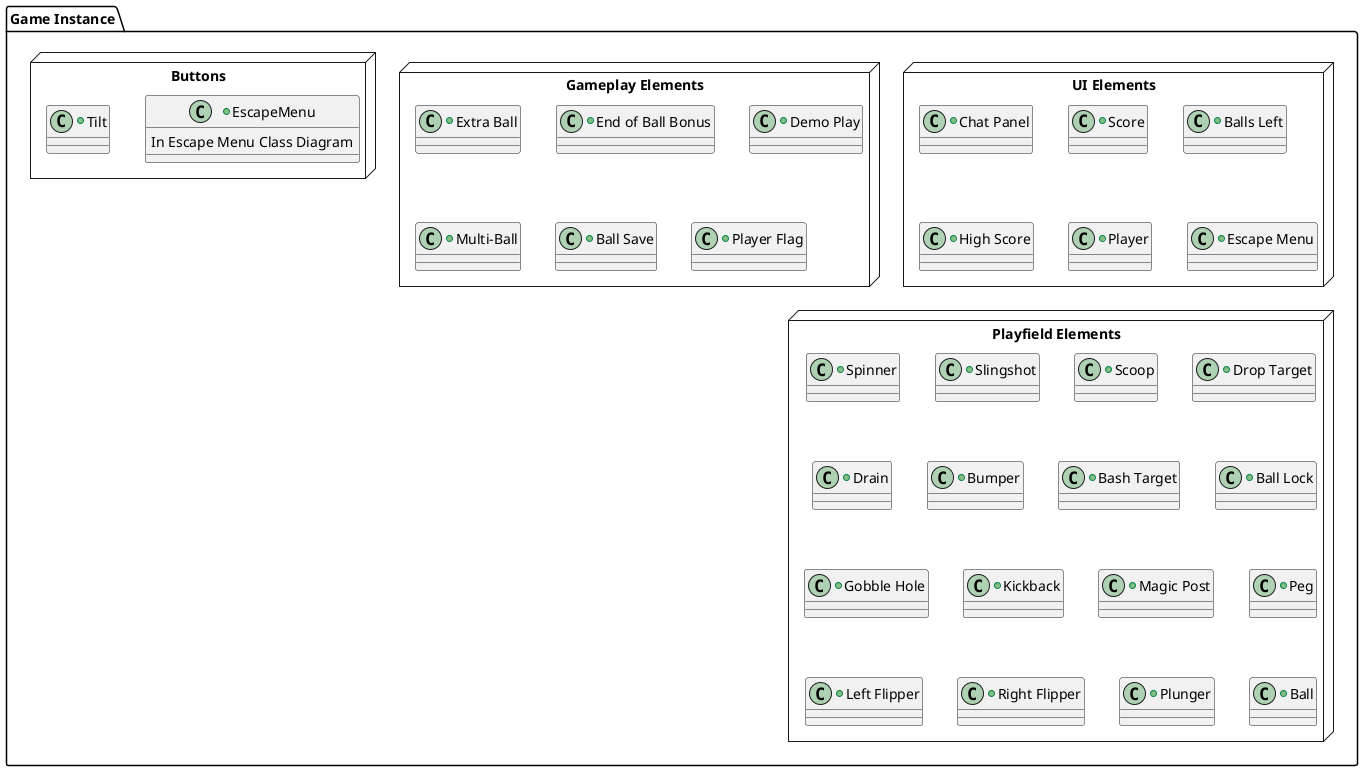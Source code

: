 @startuml GameInstanceClassDiagram

package "Game Instance" {

    node "UI Elements" {

        +Class "Chat Panel" as ChatPanelClass{

        }

        +Class "Score" as ScoreClass{

        }

        +Class "Balls Left" as BallsLeftClass{

        }

        +Class "High Score" as HighScoreClass{

        }

        +Class "Player" as PlayerClass{

        }

        +Class "Escape Menu" as EscapeMenuClass{

        }

    }


    node "Gameplay Elements" {

        +Class "Extra Ball" as ExtraBallClass{

        }

        +Class "End of Ball Bonus" as EndOfBallBonusClass{

        }

        +Class "Demo Play" as DemoPlayClass{

        }

        +Class "Multi-Ball" as MultiBallClass{

        }

        +Class "Ball Save" as BallSaveClass{

        }

        +Class "Player Flag" as PlayerFlagClass{

        }

    }

    node "Playfield Elements" {

        +Class "Spinner" as SpinnerClass{

        }

        +Class "Slingshot" as SlingshotClass{

        }

        +Class "Scoop" as ScoopClass{

        }

        +Class "Drop Target" as DropTargetClass{

        }

        +Class "Drain" as DrainClass{

        }

        +Class "Bumper" as BumperClass{

        }

        +Class "Bash Target" as BashTargetClass{

        }

        +Class "Ball Lock" as BallLockClass{

        }

        +Class "Gobble Hole" as GobbleHoleClass{

        }

        +Class "Kickback" as KickbackClass{

        }

        +Class "Magic Post" as MagicPostClass{

        }

        +Class "Peg" as PegClass{

        }

        +Class "Left Flipper" as LeftFlipperClass{

        }

        +Class "Right Flipper" as RightFlipperClass{

        }

        +Class "Plunger" as PlungerClass{

        }

        +Class "Ball" as BallClass{

        }

        +Class "Spinner" as SpinnerClass{

        }

    }


    node "Buttons" {

        +Class "EscapeMenu" as EscapeMenuClass{
            In Escape Menu Class Diagram
        }

        +Class "Tilt" as TiltClass{

        }

    }




}

































}













@enduml
































